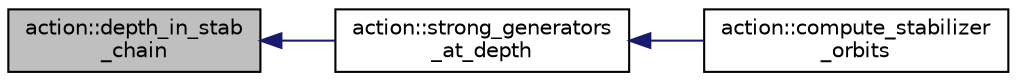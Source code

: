 digraph "action::depth_in_stab_chain"
{
  edge [fontname="Helvetica",fontsize="10",labelfontname="Helvetica",labelfontsize="10"];
  node [fontname="Helvetica",fontsize="10",shape=record];
  rankdir="LR";
  Node2922 [label="action::depth_in_stab\l_chain",height=0.2,width=0.4,color="black", fillcolor="grey75", style="filled", fontcolor="black"];
  Node2922 -> Node2923 [dir="back",color="midnightblue",fontsize="10",style="solid",fontname="Helvetica"];
  Node2923 [label="action::strong_generators\l_at_depth",height=0.2,width=0.4,color="black", fillcolor="white", style="filled",URL="$d2/d86/classaction.html#a669cd686b88190d7ea71846466606a60"];
  Node2923 -> Node2924 [dir="back",color="midnightblue",fontsize="10",style="solid",fontname="Helvetica"];
  Node2924 [label="action::compute_stabilizer\l_orbits",height=0.2,width=0.4,color="black", fillcolor="white", style="filled",URL="$d2/d86/classaction.html#a460cd7c4b648f59ce370386f4322e972"];
}
